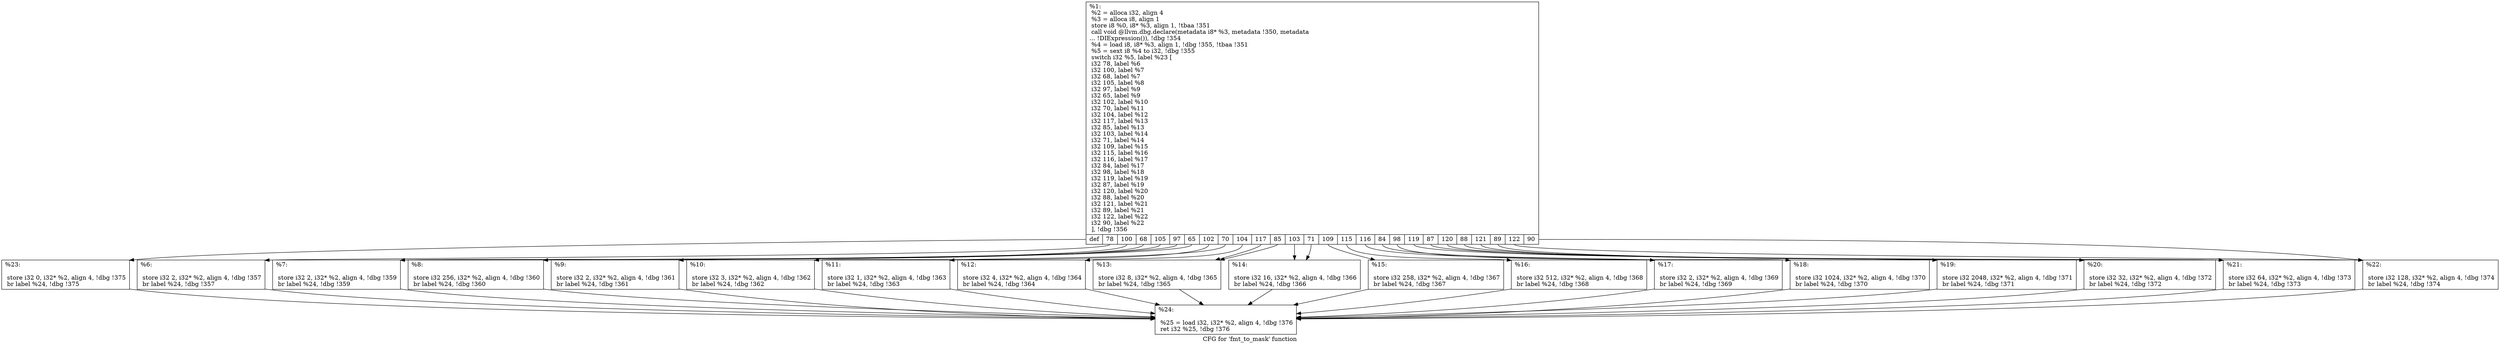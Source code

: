 digraph "CFG for 'fmt_to_mask' function" {
	label="CFG for 'fmt_to_mask' function";

	Node0x12938f0 [shape=record,label="{%1:\l  %2 = alloca i32, align 4\l  %3 = alloca i8, align 1\l  store i8 %0, i8* %3, align 1, !tbaa !351\l  call void @llvm.dbg.declare(metadata i8* %3, metadata !350, metadata\l... !DIExpression()), !dbg !354\l  %4 = load i8, i8* %3, align 1, !dbg !355, !tbaa !351\l  %5 = sext i8 %4 to i32, !dbg !355\l  switch i32 %5, label %23 [\l    i32 78, label %6\l    i32 100, label %7\l    i32 68, label %7\l    i32 105, label %8\l    i32 97, label %9\l    i32 65, label %9\l    i32 102, label %10\l    i32 70, label %11\l    i32 104, label %12\l    i32 117, label %13\l    i32 85, label %13\l    i32 103, label %14\l    i32 71, label %14\l    i32 109, label %15\l    i32 115, label %16\l    i32 116, label %17\l    i32 84, label %17\l    i32 98, label %18\l    i32 119, label %19\l    i32 87, label %19\l    i32 120, label %20\l    i32 88, label %20\l    i32 121, label %21\l    i32 89, label %21\l    i32 122, label %22\l    i32 90, label %22\l  ], !dbg !356\l|{<s0>def|<s1>78|<s2>100|<s3>68|<s4>105|<s5>97|<s6>65|<s7>102|<s8>70|<s9>104|<s10>117|<s11>85|<s12>103|<s13>71|<s14>109|<s15>115|<s16>116|<s17>84|<s18>98|<s19>119|<s20>87|<s21>120|<s22>88|<s23>121|<s24>89|<s25>122|<s26>90}}"];
	Node0x12938f0:s0 -> Node0x1293f70;
	Node0x12938f0:s1 -> Node0x1293a20;
	Node0x12938f0:s2 -> Node0x1293a70;
	Node0x12938f0:s3 -> Node0x1293a70;
	Node0x12938f0:s4 -> Node0x1293ac0;
	Node0x12938f0:s5 -> Node0x1293b10;
	Node0x12938f0:s6 -> Node0x1293b10;
	Node0x12938f0:s7 -> Node0x1293b60;
	Node0x12938f0:s8 -> Node0x1293bb0;
	Node0x12938f0:s9 -> Node0x1293c00;
	Node0x12938f0:s10 -> Node0x1293c50;
	Node0x12938f0:s11 -> Node0x1293c50;
	Node0x12938f0:s12 -> Node0x1293ca0;
	Node0x12938f0:s13 -> Node0x1293ca0;
	Node0x12938f0:s14 -> Node0x1293cf0;
	Node0x12938f0:s15 -> Node0x1293d40;
	Node0x12938f0:s16 -> Node0x1293d90;
	Node0x12938f0:s17 -> Node0x1293d90;
	Node0x12938f0:s18 -> Node0x1293de0;
	Node0x12938f0:s19 -> Node0x1293e30;
	Node0x12938f0:s20 -> Node0x1293e30;
	Node0x12938f0:s21 -> Node0x1293e80;
	Node0x12938f0:s22 -> Node0x1293e80;
	Node0x12938f0:s23 -> Node0x1293ed0;
	Node0x12938f0:s24 -> Node0x1293ed0;
	Node0x12938f0:s25 -> Node0x1293f20;
	Node0x12938f0:s26 -> Node0x1293f20;
	Node0x1293a20 [shape=record,label="{%6:\l\l  store i32 2, i32* %2, align 4, !dbg !357\l  br label %24, !dbg !357\l}"];
	Node0x1293a20 -> Node0x1293fc0;
	Node0x1293a70 [shape=record,label="{%7:\l\l  store i32 2, i32* %2, align 4, !dbg !359\l  br label %24, !dbg !359\l}"];
	Node0x1293a70 -> Node0x1293fc0;
	Node0x1293ac0 [shape=record,label="{%8:\l\l  store i32 256, i32* %2, align 4, !dbg !360\l  br label %24, !dbg !360\l}"];
	Node0x1293ac0 -> Node0x1293fc0;
	Node0x1293b10 [shape=record,label="{%9:\l\l  store i32 2, i32* %2, align 4, !dbg !361\l  br label %24, !dbg !361\l}"];
	Node0x1293b10 -> Node0x1293fc0;
	Node0x1293b60 [shape=record,label="{%10:\l\l  store i32 3, i32* %2, align 4, !dbg !362\l  br label %24, !dbg !362\l}"];
	Node0x1293b60 -> Node0x1293fc0;
	Node0x1293bb0 [shape=record,label="{%11:\l\l  store i32 1, i32* %2, align 4, !dbg !363\l  br label %24, !dbg !363\l}"];
	Node0x1293bb0 -> Node0x1293fc0;
	Node0x1293c00 [shape=record,label="{%12:\l\l  store i32 4, i32* %2, align 4, !dbg !364\l  br label %24, !dbg !364\l}"];
	Node0x1293c00 -> Node0x1293fc0;
	Node0x1293c50 [shape=record,label="{%13:\l\l  store i32 8, i32* %2, align 4, !dbg !365\l  br label %24, !dbg !365\l}"];
	Node0x1293c50 -> Node0x1293fc0;
	Node0x1293ca0 [shape=record,label="{%14:\l\l  store i32 16, i32* %2, align 4, !dbg !366\l  br label %24, !dbg !366\l}"];
	Node0x1293ca0 -> Node0x1293fc0;
	Node0x1293cf0 [shape=record,label="{%15:\l\l  store i32 258, i32* %2, align 4, !dbg !367\l  br label %24, !dbg !367\l}"];
	Node0x1293cf0 -> Node0x1293fc0;
	Node0x1293d40 [shape=record,label="{%16:\l\l  store i32 512, i32* %2, align 4, !dbg !368\l  br label %24, !dbg !368\l}"];
	Node0x1293d40 -> Node0x1293fc0;
	Node0x1293d90 [shape=record,label="{%17:\l\l  store i32 2, i32* %2, align 4, !dbg !369\l  br label %24, !dbg !369\l}"];
	Node0x1293d90 -> Node0x1293fc0;
	Node0x1293de0 [shape=record,label="{%18:\l\l  store i32 1024, i32* %2, align 4, !dbg !370\l  br label %24, !dbg !370\l}"];
	Node0x1293de0 -> Node0x1293fc0;
	Node0x1293e30 [shape=record,label="{%19:\l\l  store i32 2048, i32* %2, align 4, !dbg !371\l  br label %24, !dbg !371\l}"];
	Node0x1293e30 -> Node0x1293fc0;
	Node0x1293e80 [shape=record,label="{%20:\l\l  store i32 32, i32* %2, align 4, !dbg !372\l  br label %24, !dbg !372\l}"];
	Node0x1293e80 -> Node0x1293fc0;
	Node0x1293ed0 [shape=record,label="{%21:\l\l  store i32 64, i32* %2, align 4, !dbg !373\l  br label %24, !dbg !373\l}"];
	Node0x1293ed0 -> Node0x1293fc0;
	Node0x1293f20 [shape=record,label="{%22:\l\l  store i32 128, i32* %2, align 4, !dbg !374\l  br label %24, !dbg !374\l}"];
	Node0x1293f20 -> Node0x1293fc0;
	Node0x1293f70 [shape=record,label="{%23:\l\l  store i32 0, i32* %2, align 4, !dbg !375\l  br label %24, !dbg !375\l}"];
	Node0x1293f70 -> Node0x1293fc0;
	Node0x1293fc0 [shape=record,label="{%24:\l\l  %25 = load i32, i32* %2, align 4, !dbg !376\l  ret i32 %25, !dbg !376\l}"];
}
